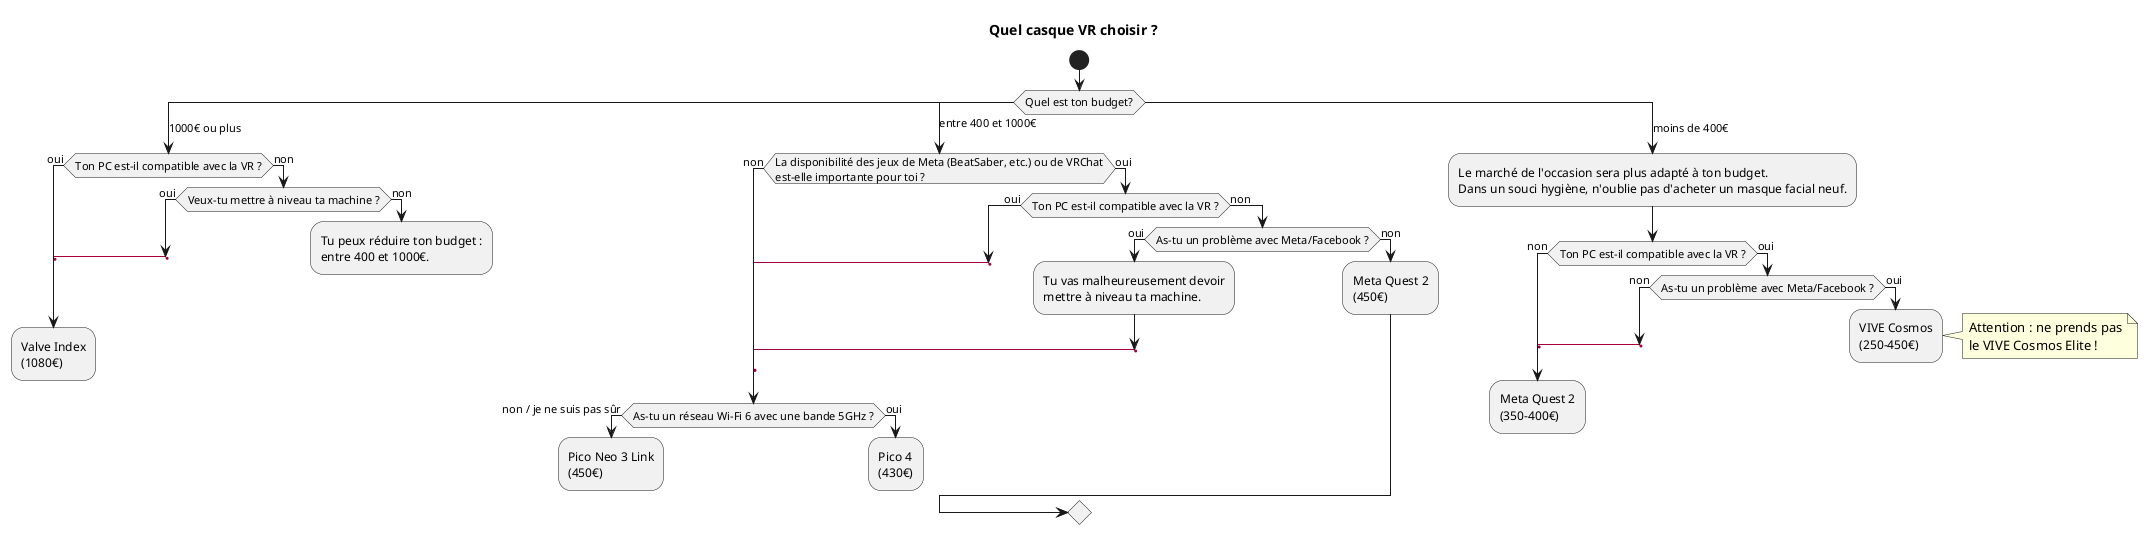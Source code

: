 @startuml "fr"

title "Quel casque VR choisir ?"

start

switch (Quel est ton budget?)
    case (1000€ ou plus)
        if (Ton PC est-il compatible avec la VR ?) is (oui) then
            label lblalign
            label lblalign
            label valveindex
            label lblalign
            :Valve Index
            (1080€);
            detach
        else (non)
            if (Veux-tu mettre à niveau ta machine ?) is (oui) then
                label lblalign
                goto valveindex
            else (non)
                :Tu peux réduire ton budget :
                entre 400 et 1000€.;
                detach
            endif
        endif
    case (entre 400 et 1000€)
        if (La disponibilité des jeux de Meta (BeatSaber, etc.) ou de VRChat\nest-elle importante pour toi ?) is (non) then
            label lblalign
            label lblalign
            label lblalign
            label lblalign
            label lblalign
            label askwifi
            if (As-tu un réseau Wi-Fi 6 avec une bande 5GHz ?) is (non / je ne suis pas sûr) then
                :Pico Neo 3 Link
                (450€);
                detach
            else (oui)
                :Pico 4
                (430€);
                detach
            endif
        else (oui)
            if (Ton PC est-il compatible avec la VR ?) is (oui) then
                label lblalign
                goto askwifi
            else (non)
                if (As-tu un problème avec Meta/Facebook ?) is (oui) then
                    :Tu vas malheureusement devoir
                    mettre à niveau ta machine.;
                    goto askwifi
                else (non)
                    :Meta Quest 2
                    (450€);
                endif
            endif
        endif
    case (moins de 400€)
        :Le marché de l'occasion sera plus adapté à ton budget.
        Dans un souci hygiène, n'oublie pas d'acheter un masque facial neuf.;
        if (Ton PC est-il compatible avec la VR ?) is (non) then
            label lblalign
            label lblalign
            label occazq2
            :Meta Quest 2
            (350-400€);
            detach
        else (oui)
            if (As-tu un problème avec Meta/Facebook ?) is (non) then
                label lblalign
                goto occazq2
            else (oui)
                :VIVE Cosmos
                (250-450€);
                note right: Attention : ne prends pas\nle VIVE Cosmos Elite !
                detach
            endif
        endif
endswitch

@enduml